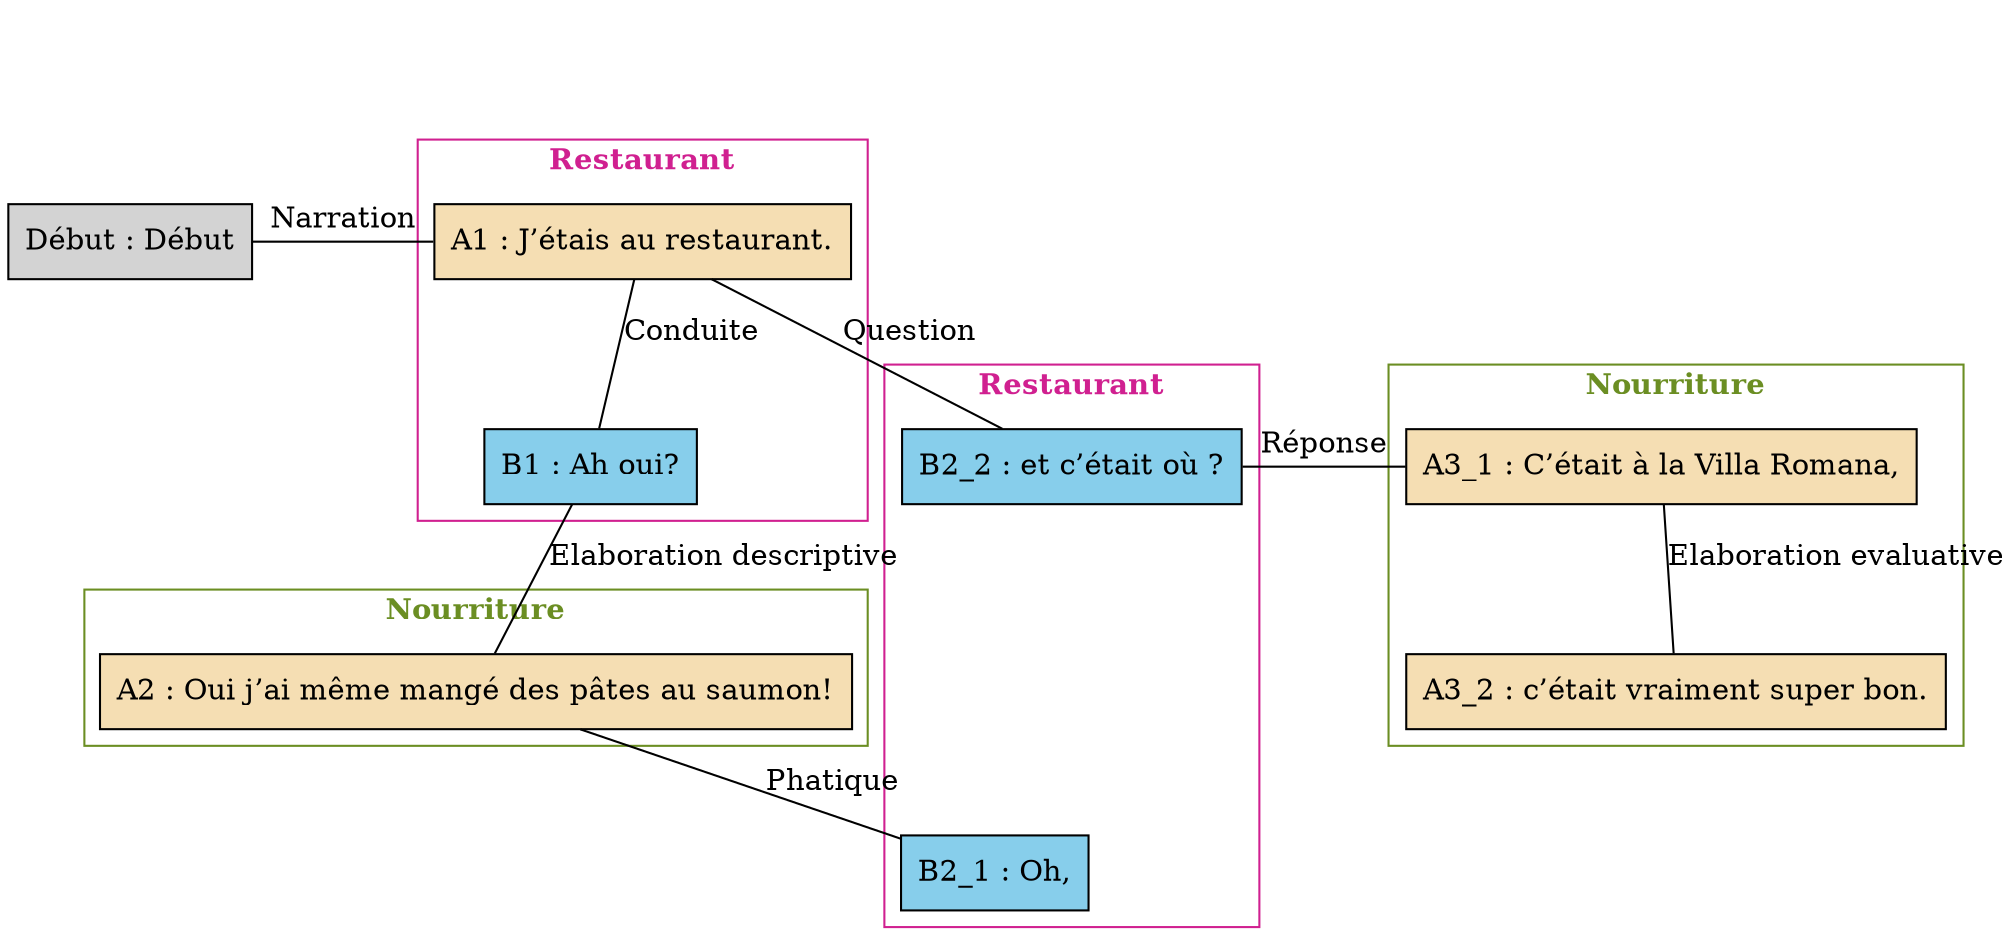 digraph "Bac_a_sable_-_A08" {
	node [shape=box style=filled]
	newrank=true
	zero [style=invis]
	"Début" [label="Début : Début"]
	A1 [label="A1 : J’étais au restaurant." fillcolor=wheat]
	B1 [label="B1 : Ah oui?" fillcolor=skyblue]
	A2 [label="A2 : Oui j’ai même mangé des pâtes au saumon!" fillcolor=wheat]
	B2_1 [label="B2_1 : Oh," fillcolor=skyblue]
	B2_2 [label="B2_2 : et c’était où ?" fillcolor=skyblue]
	A3_1 [label="A3_1 : C’était à la Villa Romana," fillcolor=wheat]
	A3_2 [label="A3_2 : c’était vraiment super bon." fillcolor=wheat]
	zero -> "Début" [label="" style=invis]
	zero -> A1 [style=invis weight=1]
	"Début" -> A1 [label=Narration constraint=false dir=none]
	A1 -> B1 [label=Conduite dir=none weight=2]
	B1 -> A2 [label="Elaboration descriptive" dir=none weight=2]
	A1 -> B2_2 [label=Question dir=none weight=2]
	A2 -> B2_1 [label=Phatique dir=none weight=2]
	A1 -> A3_1 [style=invis weight=1]
	B2_2 -> A3_1 [label="Réponse" constraint=false dir=none]
	A3_1 -> A3_2 [label="Elaboration evaluative" dir=none weight=2]
	subgraph cluster_0 {
		label=<<B>Restaurant</B>>
		color=violetred
		fontcolor=violetred
		A1
		B1
	}
	subgraph cluster_1 {
		label=<<B>Nourriture</B>>
		color=olivedrab
		fontcolor=olivedrab
		A2
	}
	subgraph cluster_2 {
		label=<<B>Restaurant</B>>
		color=violetred
		fontcolor=violetred
		B2_1
		B2_2
	}
	subgraph cluster_3 {
		label=<<B>Nourriture</B>>
		color=olivedrab
		fontcolor=olivedrab
		A3_1
		A3_2
	}
}
